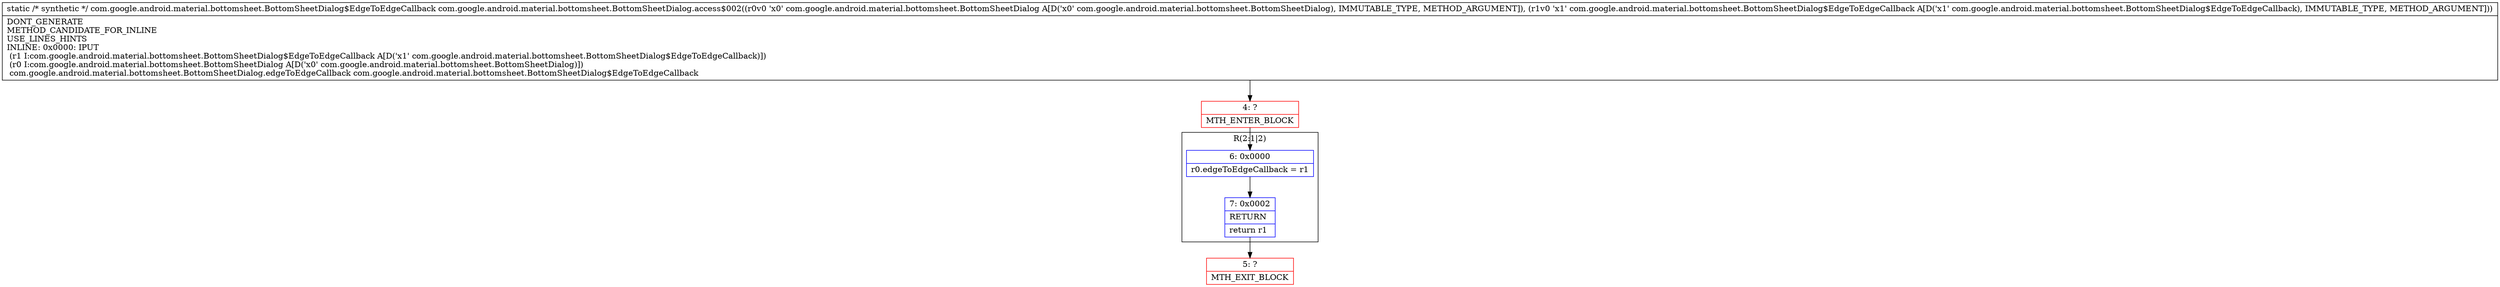 digraph "CFG forcom.google.android.material.bottomsheet.BottomSheetDialog.access$002(Lcom\/google\/android\/material\/bottomsheet\/BottomSheetDialog;Lcom\/google\/android\/material\/bottomsheet\/BottomSheetDialog$EdgeToEdgeCallback;)Lcom\/google\/android\/material\/bottomsheet\/BottomSheetDialog$EdgeToEdgeCallback;" {
subgraph cluster_Region_903991503 {
label = "R(2:1|2)";
node [shape=record,color=blue];
Node_6 [shape=record,label="{6\:\ 0x0000|r0.edgeToEdgeCallback = r1\l}"];
Node_7 [shape=record,label="{7\:\ 0x0002|RETURN\l|return r1\l}"];
}
Node_4 [shape=record,color=red,label="{4\:\ ?|MTH_ENTER_BLOCK\l}"];
Node_5 [shape=record,color=red,label="{5\:\ ?|MTH_EXIT_BLOCK\l}"];
MethodNode[shape=record,label="{static \/* synthetic *\/ com.google.android.material.bottomsheet.BottomSheetDialog$EdgeToEdgeCallback com.google.android.material.bottomsheet.BottomSheetDialog.access$002((r0v0 'x0' com.google.android.material.bottomsheet.BottomSheetDialog A[D('x0' com.google.android.material.bottomsheet.BottomSheetDialog), IMMUTABLE_TYPE, METHOD_ARGUMENT]), (r1v0 'x1' com.google.android.material.bottomsheet.BottomSheetDialog$EdgeToEdgeCallback A[D('x1' com.google.android.material.bottomsheet.BottomSheetDialog$EdgeToEdgeCallback), IMMUTABLE_TYPE, METHOD_ARGUMENT]))  | DONT_GENERATE\lMETHOD_CANDIDATE_FOR_INLINE\lUSE_LINES_HINTS\lINLINE: 0x0000: IPUT  \l  (r1 I:com.google.android.material.bottomsheet.BottomSheetDialog$EdgeToEdgeCallback A[D('x1' com.google.android.material.bottomsheet.BottomSheetDialog$EdgeToEdgeCallback)])\l  (r0 I:com.google.android.material.bottomsheet.BottomSheetDialog A[D('x0' com.google.android.material.bottomsheet.BottomSheetDialog)])\l com.google.android.material.bottomsheet.BottomSheetDialog.edgeToEdgeCallback com.google.android.material.bottomsheet.BottomSheetDialog$EdgeToEdgeCallback\l}"];
MethodNode -> Node_4;Node_6 -> Node_7;
Node_7 -> Node_5;
Node_4 -> Node_6;
}

